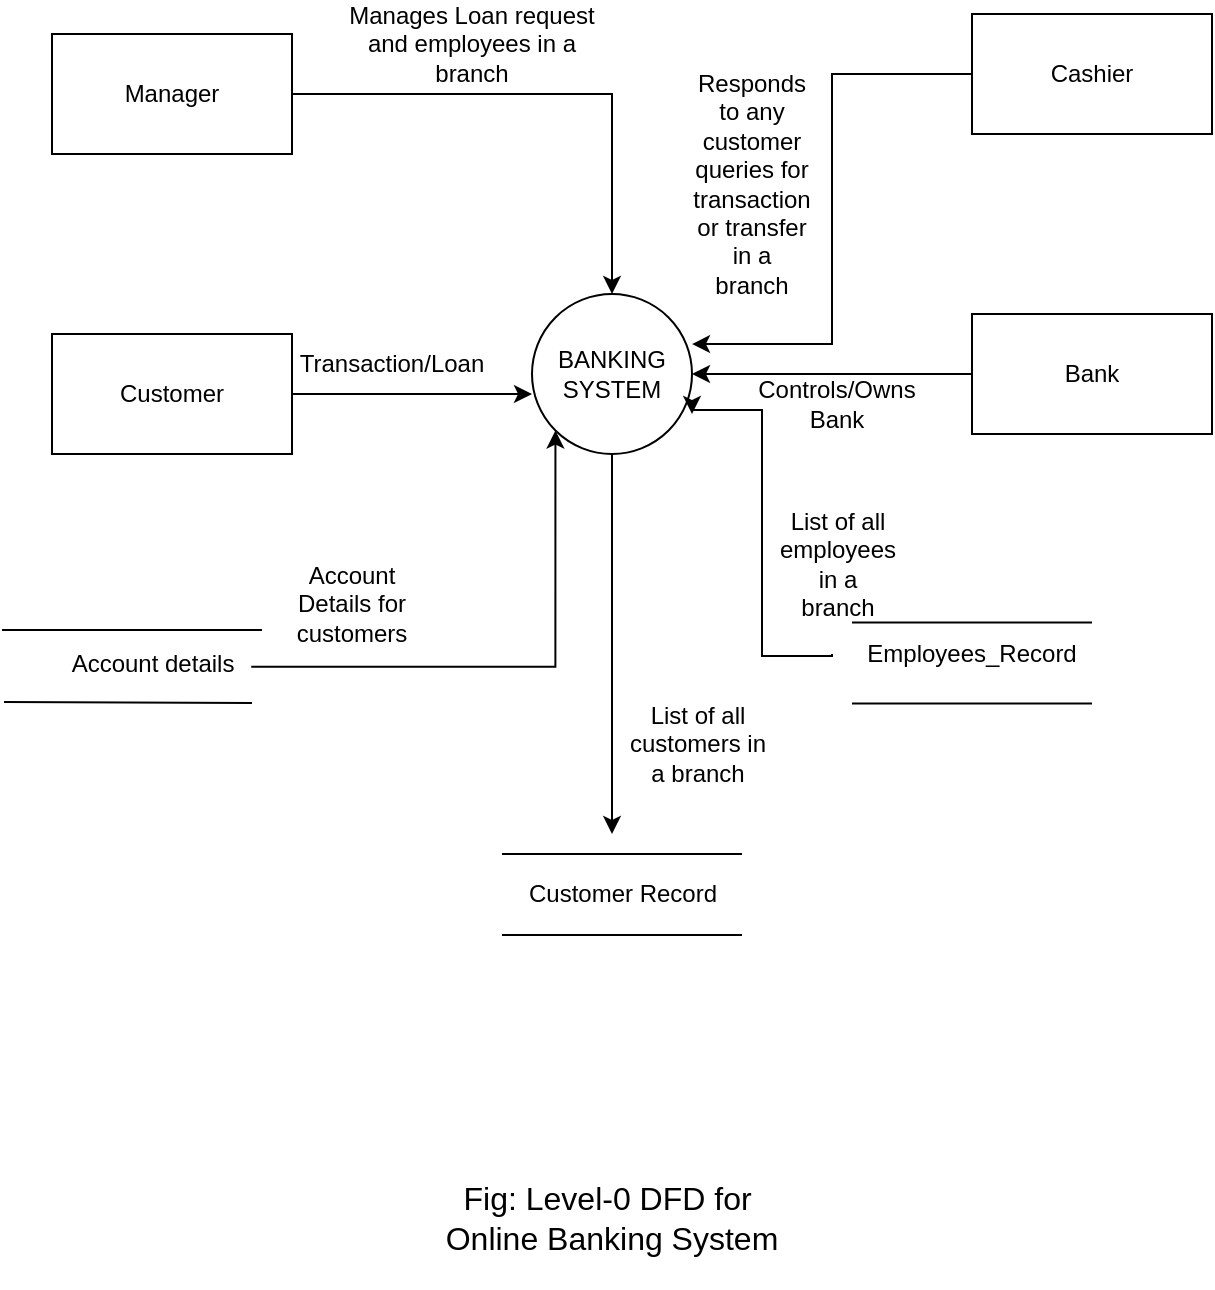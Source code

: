 <mxfile version="24.7.6">
  <diagram name="Page-1" id="j58Y1ketpCQPumsnCz0f">
    <mxGraphModel dx="1140" dy="708" grid="1" gridSize="10" guides="1" tooltips="1" connect="1" arrows="1" fold="1" page="1" pageScale="1" pageWidth="827" pageHeight="1169" math="0" shadow="0">
      <root>
        <mxCell id="0" />
        <mxCell id="1" parent="0" />
        <mxCell id="7Sf3gH1vpOUWFyAs1231-1" style="edgeStyle=orthogonalEdgeStyle;rounded=0;orthogonalLoop=1;jettySize=auto;html=1;" parent="1" source="7Sf3gH1vpOUWFyAs1231-2" edge="1">
          <mxGeometry relative="1" as="geometry">
            <mxPoint x="414" y="763" as="targetPoint" />
          </mxGeometry>
        </mxCell>
        <mxCell id="7Sf3gH1vpOUWFyAs1231-2" value="BANKING&lt;div&gt;SYSTEM&lt;/div&gt;" style="ellipse;whiteSpace=wrap;html=1;aspect=fixed;" parent="1" vertex="1">
          <mxGeometry x="374" y="493" width="80" height="80" as="geometry" />
        </mxCell>
        <mxCell id="7Sf3gH1vpOUWFyAs1231-3" style="edgeStyle=orthogonalEdgeStyle;rounded=0;orthogonalLoop=1;jettySize=auto;html=1;" parent="1" source="7Sf3gH1vpOUWFyAs1231-4" target="7Sf3gH1vpOUWFyAs1231-2" edge="1">
          <mxGeometry relative="1" as="geometry" />
        </mxCell>
        <mxCell id="7Sf3gH1vpOUWFyAs1231-4" value="Manager" style="rounded=0;whiteSpace=wrap;html=1;" parent="1" vertex="1">
          <mxGeometry x="134" y="363" width="120" height="60" as="geometry" />
        </mxCell>
        <mxCell id="7Sf3gH1vpOUWFyAs1231-5" value="Cashier" style="rounded=0;whiteSpace=wrap;html=1;" parent="1" vertex="1">
          <mxGeometry x="594" y="353" width="120" height="60" as="geometry" />
        </mxCell>
        <mxCell id="7Sf3gH1vpOUWFyAs1231-6" value="Customer" style="rounded=0;whiteSpace=wrap;html=1;" parent="1" vertex="1">
          <mxGeometry x="134" y="513" width="120" height="60" as="geometry" />
        </mxCell>
        <mxCell id="7Sf3gH1vpOUWFyAs1231-7" style="edgeStyle=orthogonalEdgeStyle;rounded=0;orthogonalLoop=1;jettySize=auto;html=1;entryX=1;entryY=0.5;entryDx=0;entryDy=0;" parent="1" source="7Sf3gH1vpOUWFyAs1231-8" target="7Sf3gH1vpOUWFyAs1231-2" edge="1">
          <mxGeometry relative="1" as="geometry" />
        </mxCell>
        <mxCell id="7Sf3gH1vpOUWFyAs1231-8" value="Bank" style="rounded=0;whiteSpace=wrap;html=1;" parent="1" vertex="1">
          <mxGeometry x="594" y="503" width="120" height="60" as="geometry" />
        </mxCell>
        <mxCell id="7Sf3gH1vpOUWFyAs1231-9" style="edgeStyle=orthogonalEdgeStyle;rounded=0;orthogonalLoop=1;jettySize=auto;html=1;entryX=0;entryY=1;entryDx=0;entryDy=0;exitX=0.996;exitY=0.547;exitDx=0;exitDy=0;exitPerimeter=0;" parent="1" source="7Sf3gH1vpOUWFyAs1231-11" target="7Sf3gH1vpOUWFyAs1231-2" edge="1">
          <mxGeometry relative="1" as="geometry">
            <mxPoint x="244" y="668" as="sourcePoint" />
          </mxGeometry>
        </mxCell>
        <mxCell id="7Sf3gH1vpOUWFyAs1231-15" style="edgeStyle=orthogonalEdgeStyle;rounded=0;orthogonalLoop=1;jettySize=auto;html=1;entryX=1;entryY=0.313;entryDx=0;entryDy=0;entryPerimeter=0;" parent="1" source="7Sf3gH1vpOUWFyAs1231-5" target="7Sf3gH1vpOUWFyAs1231-2" edge="1">
          <mxGeometry relative="1" as="geometry" />
        </mxCell>
        <mxCell id="7Sf3gH1vpOUWFyAs1231-16" style="edgeStyle=orthogonalEdgeStyle;rounded=0;orthogonalLoop=1;jettySize=auto;html=1;" parent="1" source="7Sf3gH1vpOUWFyAs1231-6" edge="1">
          <mxGeometry relative="1" as="geometry">
            <mxPoint x="374" y="543" as="targetPoint" />
          </mxGeometry>
        </mxCell>
        <mxCell id="7Sf3gH1vpOUWFyAs1231-17" value="List of all customers in a branch" style="text;html=1;align=center;verticalAlign=middle;whiteSpace=wrap;rounded=0;" parent="1" vertex="1">
          <mxGeometry x="416.5" y="703" width="80" height="30" as="geometry" />
        </mxCell>
        <mxCell id="7Sf3gH1vpOUWFyAs1231-18" value="Manages Loan request and employees in a branch" style="text;html=1;align=center;verticalAlign=middle;whiteSpace=wrap;rounded=0;" parent="1" vertex="1">
          <mxGeometry x="274" y="353" width="140" height="30" as="geometry" />
        </mxCell>
        <mxCell id="7Sf3gH1vpOUWFyAs1231-19" value="Responds to any customer queries for transaction or transfer in a branch" style="text;html=1;align=center;verticalAlign=middle;whiteSpace=wrap;rounded=0;" parent="1" vertex="1">
          <mxGeometry x="454" y="423" width="60" height="30" as="geometry" />
        </mxCell>
        <mxCell id="7Sf3gH1vpOUWFyAs1231-20" value="Controls/Owns Bank" style="text;html=1;align=center;verticalAlign=middle;whiteSpace=wrap;rounded=0;" parent="1" vertex="1">
          <mxGeometry x="479" y="533" width="95" height="30" as="geometry" />
        </mxCell>
        <mxCell id="7Sf3gH1vpOUWFyAs1231-21" value="Transaction/Loan" style="text;html=1;align=center;verticalAlign=middle;whiteSpace=wrap;rounded=0;" parent="1" vertex="1">
          <mxGeometry x="274" y="513" width="60" height="30" as="geometry" />
        </mxCell>
        <mxCell id="7Sf3gH1vpOUWFyAs1231-22" style="edgeStyle=orthogonalEdgeStyle;rounded=0;orthogonalLoop=1;jettySize=auto;html=1;exitX=0;exitY=0.5;exitDx=0;exitDy=0;" parent="1" edge="1">
          <mxGeometry relative="1" as="geometry">
            <mxPoint x="524" y="673" as="sourcePoint" />
            <mxPoint x="454" y="553" as="targetPoint" />
            <Array as="points">
              <mxPoint x="524" y="674" />
              <mxPoint x="489" y="674" />
              <mxPoint x="489" y="551" />
            </Array>
          </mxGeometry>
        </mxCell>
        <mxCell id="7Sf3gH1vpOUWFyAs1231-23" value="List of all employees in a branch" style="text;html=1;align=center;verticalAlign=middle;whiteSpace=wrap;rounded=0;" parent="1" vertex="1">
          <mxGeometry x="496.5" y="613" width="60" height="30" as="geometry" />
        </mxCell>
        <mxCell id="7Sf3gH1vpOUWFyAs1231-24" value="Customer Record" style="text;html=1;align=center;verticalAlign=middle;resizable=0;points=[];autosize=1;strokeColor=none;fillColor=none;" parent="1" vertex="1">
          <mxGeometry x="359" y="778" width="120" height="30" as="geometry" />
        </mxCell>
        <mxCell id="7Sf3gH1vpOUWFyAs1231-25" value="Account Details for customers" style="text;html=1;align=center;verticalAlign=middle;whiteSpace=wrap;rounded=0;" parent="1" vertex="1">
          <mxGeometry x="254" y="633" width="60" height="30" as="geometry" />
        </mxCell>
        <mxCell id="7Sf3gH1vpOUWFyAs1231-26" value="&lt;font style=&quot;font-size: 16px;&quot;&gt;Fig: Level-0 DFD for&amp;nbsp;&lt;/font&gt;&lt;div style=&quot;font-size: 16px;&quot;&gt;&lt;font style=&quot;font-size: 16px;&quot;&gt;Online Banking System&lt;/font&gt;&lt;/div&gt;" style="text;html=1;align=center;verticalAlign=middle;whiteSpace=wrap;rounded=0;" parent="1" vertex="1">
          <mxGeometry x="288" y="920" width="252" height="70" as="geometry" />
        </mxCell>
        <mxCell id="7Sf3gH1vpOUWFyAs1231-11" value="Account details" style="text;html=1;align=center;verticalAlign=middle;resizable=0;points=[];autosize=1;strokeColor=none;fillColor=none;" parent="1" vertex="1">
          <mxGeometry x="134" y="663" width="100" height="30" as="geometry" />
        </mxCell>
        <mxCell id="7Sf3gH1vpOUWFyAs1231-14" value="Employees_Record" style="text;html=1;align=center;verticalAlign=middle;whiteSpace=wrap;rounded=0;" parent="1" vertex="1">
          <mxGeometry x="564" y="658" width="60" height="30" as="geometry" />
        </mxCell>
        <mxCell id="7Sf3gH1vpOUWFyAs1231-27" value="" style="endArrow=none;html=1;rounded=0;" parent="1" edge="1">
          <mxGeometry width="50" height="50" relative="1" as="geometry">
            <mxPoint x="109" y="661" as="sourcePoint" />
            <mxPoint x="239" y="661" as="targetPoint" />
          </mxGeometry>
        </mxCell>
        <mxCell id="7Sf3gH1vpOUWFyAs1231-28" value="" style="endArrow=none;html=1;rounded=0;" parent="1" edge="1">
          <mxGeometry width="50" height="50" relative="1" as="geometry">
            <mxPoint x="110" y="697" as="sourcePoint" />
            <mxPoint x="234" y="697.5" as="targetPoint" />
          </mxGeometry>
        </mxCell>
        <mxCell id="7Sf3gH1vpOUWFyAs1231-31" value="" style="endArrow=none;html=1;rounded=0;" parent="1" edge="1">
          <mxGeometry width="50" height="50" relative="1" as="geometry">
            <mxPoint x="359" y="773" as="sourcePoint" />
            <mxPoint x="479" y="773" as="targetPoint" />
          </mxGeometry>
        </mxCell>
        <mxCell id="7Sf3gH1vpOUWFyAs1231-32" value="" style="endArrow=none;html=1;rounded=0;" parent="1" edge="1">
          <mxGeometry width="50" height="50" relative="1" as="geometry">
            <mxPoint x="359" y="813.5" as="sourcePoint" />
            <mxPoint x="479" y="813.5" as="targetPoint" />
          </mxGeometry>
        </mxCell>
        <mxCell id="7Sf3gH1vpOUWFyAs1231-33" value="" style="endArrow=none;html=1;rounded=0;" parent="1" edge="1">
          <mxGeometry width="50" height="50" relative="1" as="geometry">
            <mxPoint x="534" y="657.25" as="sourcePoint" />
            <mxPoint x="654" y="657.25" as="targetPoint" />
          </mxGeometry>
        </mxCell>
        <mxCell id="7Sf3gH1vpOUWFyAs1231-34" value="" style="endArrow=none;html=1;rounded=0;" parent="1" edge="1">
          <mxGeometry width="50" height="50" relative="1" as="geometry">
            <mxPoint x="534" y="697.75" as="sourcePoint" />
            <mxPoint x="654" y="697.75" as="targetPoint" />
          </mxGeometry>
        </mxCell>
      </root>
    </mxGraphModel>
  </diagram>
</mxfile>
